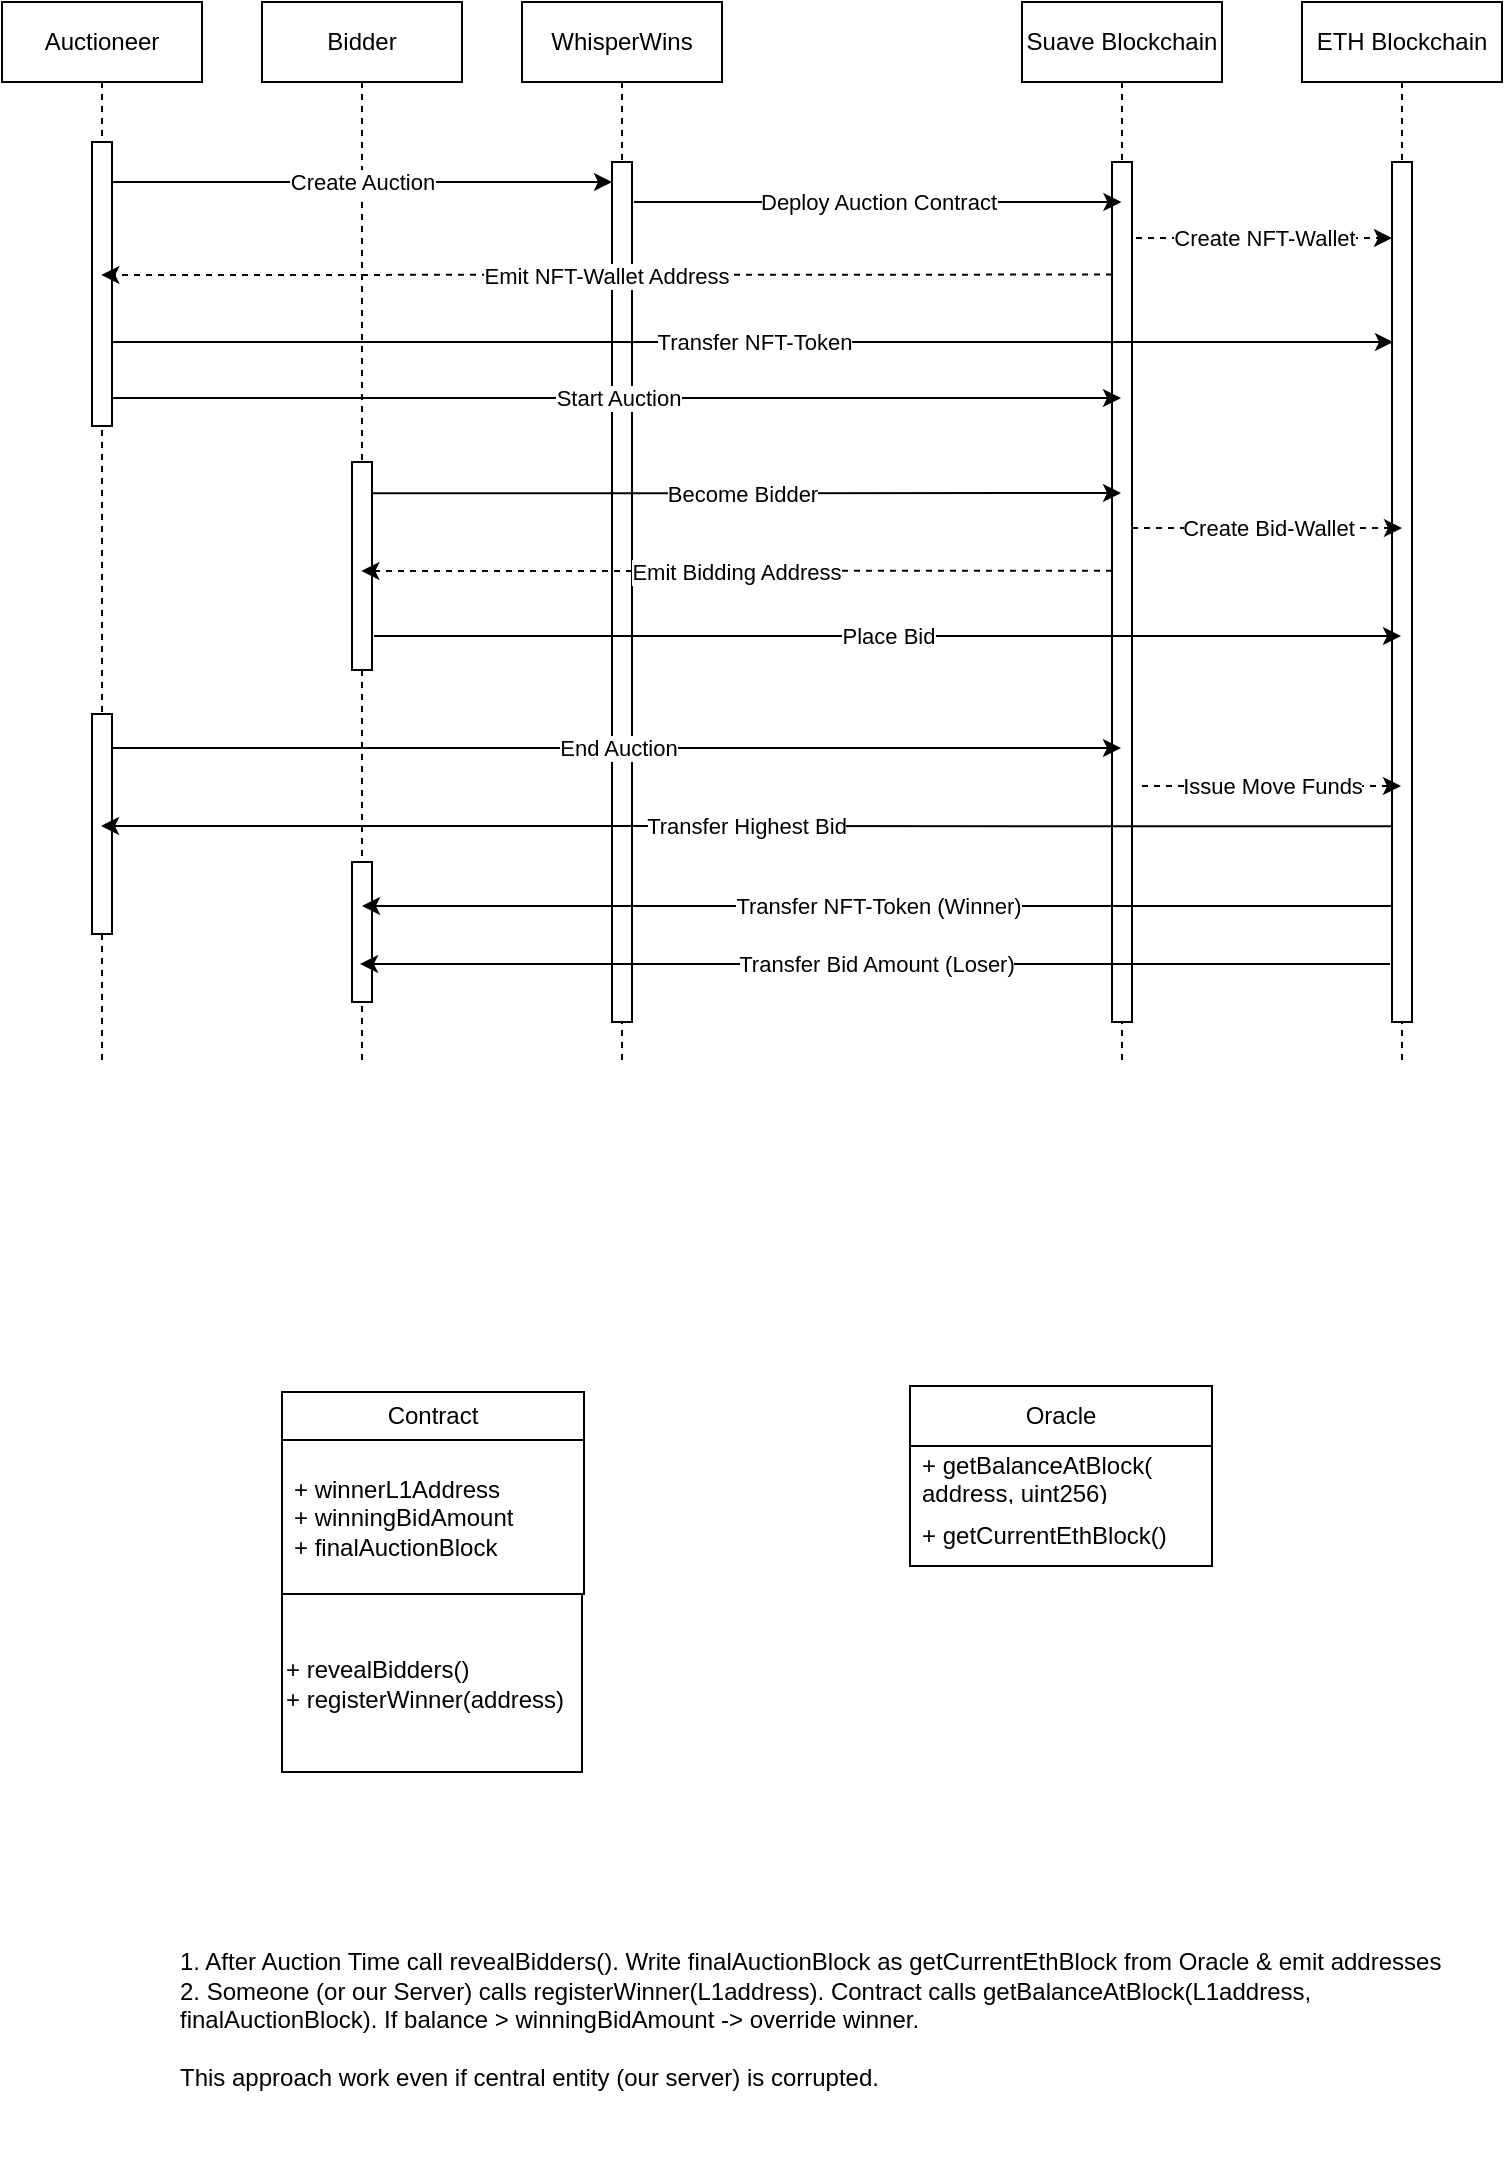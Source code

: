 <mxfile version="26.0.4">
  <diagram name="Page-1" id="QBla1jNeCYpe691J3A3V">
    <mxGraphModel dx="1000" dy="601" grid="0" gridSize="10" guides="1" tooltips="1" connect="1" arrows="1" fold="1" page="1" pageScale="1" pageWidth="827" pageHeight="1169" math="0" shadow="0">
      <root>
        <mxCell id="0" />
        <mxCell id="1" parent="0" />
        <mxCell id="Ie71_PIjbv8RXNOpyUh7-1" value="Auctioneer" style="shape=umlLifeline;perimeter=lifelinePerimeter;whiteSpace=wrap;html=1;container=0;dropTarget=0;collapsible=0;recursiveResize=0;outlineConnect=0;portConstraint=eastwest;newEdgeStyle={&quot;edgeStyle&quot;:&quot;elbowEdgeStyle&quot;,&quot;elbow&quot;:&quot;vertical&quot;,&quot;curved&quot;:0,&quot;rounded&quot;:0};" parent="1" vertex="1">
          <mxGeometry x="40" y="40" width="100" height="530" as="geometry" />
        </mxCell>
        <mxCell id="Ie71_PIjbv8RXNOpyUh7-2" value="" style="html=1;points=[];perimeter=orthogonalPerimeter;outlineConnect=0;targetShapes=umlLifeline;portConstraint=eastwest;newEdgeStyle={&quot;edgeStyle&quot;:&quot;elbowEdgeStyle&quot;,&quot;elbow&quot;:&quot;vertical&quot;,&quot;curved&quot;:0,&quot;rounded&quot;:0};" parent="Ie71_PIjbv8RXNOpyUh7-1" vertex="1">
          <mxGeometry x="45" y="70" width="10" height="142" as="geometry" />
        </mxCell>
        <mxCell id="Ie71_PIjbv8RXNOpyUh7-3" value="" style="html=1;points=[];perimeter=orthogonalPerimeter;outlineConnect=0;targetShapes=umlLifeline;portConstraint=eastwest;newEdgeStyle={&quot;edgeStyle&quot;:&quot;elbowEdgeStyle&quot;,&quot;elbow&quot;:&quot;vertical&quot;,&quot;curved&quot;:0,&quot;rounded&quot;:0};" parent="Ie71_PIjbv8RXNOpyUh7-1" vertex="1">
          <mxGeometry x="45" y="356" width="10" height="110" as="geometry" />
        </mxCell>
        <mxCell id="Ie71_PIjbv8RXNOpyUh7-4" value="WhisperWins" style="shape=umlLifeline;perimeter=lifelinePerimeter;whiteSpace=wrap;html=1;container=0;dropTarget=0;collapsible=0;recursiveResize=0;outlineConnect=0;portConstraint=eastwest;newEdgeStyle={&quot;edgeStyle&quot;:&quot;elbowEdgeStyle&quot;,&quot;elbow&quot;:&quot;vertical&quot;,&quot;curved&quot;:0,&quot;rounded&quot;:0};" parent="1" vertex="1">
          <mxGeometry x="300" y="40" width="100" height="530" as="geometry" />
        </mxCell>
        <mxCell id="Ie71_PIjbv8RXNOpyUh7-5" value="" style="html=1;points=[];perimeter=orthogonalPerimeter;outlineConnect=0;targetShapes=umlLifeline;portConstraint=eastwest;newEdgeStyle={&quot;edgeStyle&quot;:&quot;elbowEdgeStyle&quot;,&quot;elbow&quot;:&quot;vertical&quot;,&quot;curved&quot;:0,&quot;rounded&quot;:0};" parent="Ie71_PIjbv8RXNOpyUh7-4" vertex="1">
          <mxGeometry x="45" y="80" width="10" height="430" as="geometry" />
        </mxCell>
        <mxCell id="Ie71_PIjbv8RXNOpyUh7-6" value="Suave Blockchain" style="shape=umlLifeline;perimeter=lifelinePerimeter;whiteSpace=wrap;html=1;container=0;dropTarget=0;collapsible=0;recursiveResize=0;outlineConnect=0;portConstraint=eastwest;newEdgeStyle={&quot;edgeStyle&quot;:&quot;elbowEdgeStyle&quot;,&quot;elbow&quot;:&quot;vertical&quot;,&quot;curved&quot;:0,&quot;rounded&quot;:0};" parent="1" vertex="1">
          <mxGeometry x="550" y="40" width="100" height="530" as="geometry" />
        </mxCell>
        <mxCell id="Ie71_PIjbv8RXNOpyUh7-7" value="" style="html=1;points=[];perimeter=orthogonalPerimeter;outlineConnect=0;targetShapes=umlLifeline;portConstraint=eastwest;newEdgeStyle={&quot;edgeStyle&quot;:&quot;elbowEdgeStyle&quot;,&quot;elbow&quot;:&quot;vertical&quot;,&quot;curved&quot;:0,&quot;rounded&quot;:0};" parent="Ie71_PIjbv8RXNOpyUh7-6" vertex="1">
          <mxGeometry x="45" y="80" width="10" height="430" as="geometry" />
        </mxCell>
        <mxCell id="Ie71_PIjbv8RXNOpyUh7-8" value="Become Bidder" style="edgeStyle=elbowEdgeStyle;rounded=0;orthogonalLoop=1;jettySize=auto;html=1;elbow=vertical;curved=0;editable=1;movable=1;resizable=1;rotatable=1;deletable=1;locked=0;connectable=1;startArrow=none;startFill=0;" parent="1" target="Ie71_PIjbv8RXNOpyUh7-6" edge="1">
          <mxGeometry relative="1" as="geometry">
            <mxPoint x="220.286" y="285.646" as="sourcePoint" />
            <mxPoint x="350" y="285.646" as="targetPoint" />
          </mxGeometry>
        </mxCell>
        <mxCell id="Ie71_PIjbv8RXNOpyUh7-9" value="Bidder" style="shape=umlLifeline;perimeter=lifelinePerimeter;whiteSpace=wrap;html=1;container=0;dropTarget=0;collapsible=0;recursiveResize=0;outlineConnect=0;portConstraint=eastwest;newEdgeStyle={&quot;edgeStyle&quot;:&quot;elbowEdgeStyle&quot;,&quot;elbow&quot;:&quot;vertical&quot;,&quot;curved&quot;:0,&quot;rounded&quot;:0};" parent="1" vertex="1">
          <mxGeometry x="170" y="40" width="100" height="530" as="geometry" />
        </mxCell>
        <mxCell id="Ie71_PIjbv8RXNOpyUh7-10" value="" style="html=1;points=[];perimeter=orthogonalPerimeter;outlineConnect=0;targetShapes=umlLifeline;portConstraint=eastwest;newEdgeStyle={&quot;edgeStyle&quot;:&quot;elbowEdgeStyle&quot;,&quot;elbow&quot;:&quot;vertical&quot;,&quot;curved&quot;:0,&quot;rounded&quot;:0};" parent="Ie71_PIjbv8RXNOpyUh7-9" vertex="1">
          <mxGeometry x="45" y="230" width="10" height="104" as="geometry" />
        </mxCell>
        <mxCell id="Ie71_PIjbv8RXNOpyUh7-11" value="" style="html=1;points=[];perimeter=orthogonalPerimeter;outlineConnect=0;targetShapes=umlLifeline;portConstraint=eastwest;newEdgeStyle={&quot;edgeStyle&quot;:&quot;elbowEdgeStyle&quot;,&quot;elbow&quot;:&quot;vertical&quot;,&quot;curved&quot;:0,&quot;rounded&quot;:0};" parent="Ie71_PIjbv8RXNOpyUh7-9" vertex="1">
          <mxGeometry x="45" y="430" width="10" height="70" as="geometry" />
        </mxCell>
        <mxCell id="Ie71_PIjbv8RXNOpyUh7-12" value="" style="endArrow=classic;html=1;rounded=0;jumpStyle=arc;" parent="1" edge="1">
          <mxGeometry relative="1" as="geometry">
            <mxPoint x="95" y="130" as="sourcePoint" />
            <mxPoint x="345" y="130" as="targetPoint" />
          </mxGeometry>
        </mxCell>
        <mxCell id="Ie71_PIjbv8RXNOpyUh7-13" value="Create Auction" style="edgeLabel;resizable=0;html=1;;align=center;verticalAlign=middle;" parent="Ie71_PIjbv8RXNOpyUh7-12" connectable="0" vertex="1">
          <mxGeometry relative="1" as="geometry" />
        </mxCell>
        <mxCell id="Ie71_PIjbv8RXNOpyUh7-14" value="" style="endArrow=classic;html=1;rounded=0;" parent="1" edge="1">
          <mxGeometry relative="1" as="geometry">
            <mxPoint x="356" y="140" as="sourcePoint" />
            <mxPoint x="599.71" y="140" as="targetPoint" />
          </mxGeometry>
        </mxCell>
        <mxCell id="Ie71_PIjbv8RXNOpyUh7-15" value="Deploy Auction Contract" style="edgeLabel;resizable=0;html=1;;align=center;verticalAlign=middle;" parent="Ie71_PIjbv8RXNOpyUh7-14" connectable="0" vertex="1">
          <mxGeometry relative="1" as="geometry" />
        </mxCell>
        <mxCell id="Ie71_PIjbv8RXNOpyUh7-17" value="Emit Bidding Address" style="edgeStyle=elbowEdgeStyle;rounded=0;orthogonalLoop=1;jettySize=auto;html=1;elbow=vertical;curved=0;dashed=1;" parent="1" edge="1">
          <mxGeometry relative="1" as="geometry">
            <mxPoint x="595" y="324.356" as="sourcePoint" />
            <mxPoint x="219.667" y="324.333" as="targetPoint" />
          </mxGeometry>
        </mxCell>
        <mxCell id="Ie71_PIjbv8RXNOpyUh7-18" value="ETH Blockchain" style="shape=umlLifeline;perimeter=lifelinePerimeter;whiteSpace=wrap;html=1;container=0;dropTarget=0;collapsible=0;recursiveResize=0;outlineConnect=0;portConstraint=eastwest;newEdgeStyle={&quot;edgeStyle&quot;:&quot;elbowEdgeStyle&quot;,&quot;elbow&quot;:&quot;vertical&quot;,&quot;curved&quot;:0,&quot;rounded&quot;:0};" parent="1" vertex="1">
          <mxGeometry x="690" y="40" width="100" height="530" as="geometry" />
        </mxCell>
        <mxCell id="Ie71_PIjbv8RXNOpyUh7-19" value="" style="html=1;points=[];perimeter=orthogonalPerimeter;outlineConnect=0;targetShapes=umlLifeline;portConstraint=eastwest;newEdgeStyle={&quot;edgeStyle&quot;:&quot;elbowEdgeStyle&quot;,&quot;elbow&quot;:&quot;vertical&quot;,&quot;curved&quot;:0,&quot;rounded&quot;:0};" parent="Ie71_PIjbv8RXNOpyUh7-18" vertex="1">
          <mxGeometry x="45" y="80" width="10" height="430" as="geometry" />
        </mxCell>
        <mxCell id="Ie71_PIjbv8RXNOpyUh7-20" value="&lt;div&gt;End Auction&lt;/div&gt;" style="endArrow=classic;html=1;rounded=0;" parent="1" edge="1">
          <mxGeometry width="50" height="50" relative="1" as="geometry">
            <mxPoint x="95" y="413" as="sourcePoint" />
            <mxPoint x="599.5" y="413" as="targetPoint" />
          </mxGeometry>
        </mxCell>
        <mxCell id="Ie71_PIjbv8RXNOpyUh7-21" value="" style="endArrow=classic;html=1;rounded=0;dashed=1;" parent="1" edge="1">
          <mxGeometry relative="1" as="geometry">
            <mxPoint x="607" y="158" as="sourcePoint" />
            <mxPoint x="735" y="158.04" as="targetPoint" />
          </mxGeometry>
        </mxCell>
        <mxCell id="Ie71_PIjbv8RXNOpyUh7-22" value="&lt;div&gt;Create NFT-Wallet&lt;/div&gt;" style="edgeLabel;resizable=0;html=1;;align=center;verticalAlign=middle;" parent="Ie71_PIjbv8RXNOpyUh7-21" connectable="0" vertex="1">
          <mxGeometry relative="1" as="geometry">
            <mxPoint as="offset" />
          </mxGeometry>
        </mxCell>
        <mxCell id="Ie71_PIjbv8RXNOpyUh7-23" value="" style="endArrow=classic;html=1;rounded=0;jumpStyle=arc;" parent="1" source="Ie71_PIjbv8RXNOpyUh7-2" edge="1">
          <mxGeometry relative="1" as="geometry">
            <mxPoint x="98" y="210" as="sourcePoint" />
            <mxPoint x="735.5" y="210" as="targetPoint" />
          </mxGeometry>
        </mxCell>
        <mxCell id="Ie71_PIjbv8RXNOpyUh7-24" value="&lt;div&gt;Transfer NFT-Token&lt;/div&gt;" style="edgeLabel;resizable=0;html=1;;align=center;verticalAlign=middle;" parent="Ie71_PIjbv8RXNOpyUh7-23" connectable="0" vertex="1">
          <mxGeometry relative="1" as="geometry" />
        </mxCell>
        <mxCell id="Ie71_PIjbv8RXNOpyUh7-25" value="&lt;div&gt;Create Bid-Wallet&lt;/div&gt;" style="endArrow=classic;html=1;rounded=0;exitX=0.5;exitY=0.091;exitDx=0;exitDy=0;exitPerimeter=0;dashed=1;" parent="1" edge="1">
          <mxGeometry relative="1" as="geometry">
            <mxPoint x="605" y="303" as="sourcePoint" />
            <mxPoint x="740" y="303" as="targetPoint" />
          </mxGeometry>
        </mxCell>
        <mxCell id="Ie71_PIjbv8RXNOpyUh7-27" value="Emit NFT-Wallet Address" style="edgeStyle=elbowEdgeStyle;rounded=0;orthogonalLoop=1;jettySize=auto;html=1;elbow=vertical;curved=0;dashed=1;" parent="1" edge="1">
          <mxGeometry relative="1" as="geometry">
            <mxPoint x="595" y="176.286" as="sourcePoint" />
            <mxPoint x="89.667" y="176.333" as="targetPoint" />
          </mxGeometry>
        </mxCell>
        <mxCell id="Ie71_PIjbv8RXNOpyUh7-28" value="&lt;div&gt;Place Bid&lt;/div&gt;" style="edgeStyle=elbowEdgeStyle;rounded=0;orthogonalLoop=1;jettySize=auto;html=1;elbow=vertical;curved=0;editable=1;movable=1;resizable=1;rotatable=1;deletable=1;locked=0;connectable=1;startArrow=none;startFill=0;" parent="1" edge="1">
          <mxGeometry relative="1" as="geometry">
            <mxPoint x="226" y="357" as="sourcePoint" />
            <mxPoint x="739.5" y="357" as="targetPoint" />
          </mxGeometry>
        </mxCell>
        <mxCell id="Ie71_PIjbv8RXNOpyUh7-30" value="Issue Move Funds" style="edgeStyle=orthogonalEdgeStyle;rounded=0;orthogonalLoop=1;jettySize=auto;html=1;dashed=1;" parent="1" edge="1">
          <mxGeometry relative="1" as="geometry">
            <mxPoint x="610" y="432" as="sourcePoint" />
            <mxPoint x="739.5" y="432" as="targetPoint" />
            <Array as="points" />
          </mxGeometry>
        </mxCell>
        <mxCell id="Ie71_PIjbv8RXNOpyUh7-31" value="Transfer Highest Bid" style="edgeStyle=elbowEdgeStyle;rounded=0;orthogonalLoop=1;jettySize=auto;html=1;elbow=vertical;curved=0;" parent="1" edge="1">
          <mxGeometry relative="1" as="geometry">
            <mxPoint x="735.33" y="452.116" as="sourcePoint" />
            <mxPoint x="89.5" y="452" as="targetPoint" />
          </mxGeometry>
        </mxCell>
        <mxCell id="Ie71_PIjbv8RXNOpyUh7-32" value="Transfer NFT-Token (Winner)" style="edgeStyle=elbowEdgeStyle;rounded=0;orthogonalLoop=1;jettySize=auto;html=1;elbow=vertical;curved=0;" parent="1" edge="1">
          <mxGeometry relative="1" as="geometry">
            <mxPoint x="735" y="492" as="sourcePoint" />
            <mxPoint x="220" y="492" as="targetPoint" />
          </mxGeometry>
        </mxCell>
        <mxCell id="Ie71_PIjbv8RXNOpyUh7-33" value="Transfer Bid Amount (Loser)" style="edgeStyle=elbowEdgeStyle;rounded=0;orthogonalLoop=1;jettySize=auto;html=1;elbow=vertical;curved=0;" parent="1" edge="1">
          <mxGeometry relative="1" as="geometry">
            <mxPoint x="734" y="521" as="sourcePoint" />
            <mxPoint x="219" y="521" as="targetPoint" />
          </mxGeometry>
        </mxCell>
        <mxCell id="Ie71_PIjbv8RXNOpyUh7-35" value="" style="endArrow=classic;html=1;rounded=0;jumpStyle=arc;" parent="1" target="Ie71_PIjbv8RXNOpyUh7-6" edge="1">
          <mxGeometry relative="1" as="geometry">
            <mxPoint x="95" y="238" as="sourcePoint" />
            <mxPoint x="349" y="238" as="targetPoint" />
          </mxGeometry>
        </mxCell>
        <mxCell id="Ie71_PIjbv8RXNOpyUh7-36" value="Start Auction" style="edgeLabel;resizable=0;html=1;;align=center;verticalAlign=middle;" parent="Ie71_PIjbv8RXNOpyUh7-35" connectable="0" vertex="1">
          <mxGeometry relative="1" as="geometry" />
        </mxCell>
        <mxCell id="2ZCnwOG5n6uYkjbwpEYE-9" value="Contract" style="swimlane;fontStyle=0;childLayout=stackLayout;horizontal=1;startSize=24;horizontalStack=0;resizeParent=1;resizeParentMax=0;resizeLast=0;collapsible=1;marginBottom=0;whiteSpace=wrap;html=1;" vertex="1" parent="1">
          <mxGeometry x="180" y="735" width="151" height="101" as="geometry" />
        </mxCell>
        <mxCell id="2ZCnwOG5n6uYkjbwpEYE-10" value="+ winnerL1Address&lt;div&gt;+ winningBidAmount&lt;/div&gt;&lt;div&gt;+ finalAuctionBlock&lt;/div&gt;" style="text;strokeColor=none;fillColor=none;align=left;verticalAlign=middle;spacingLeft=4;spacingRight=4;overflow=hidden;points=[[0,0.5],[1,0.5]];portConstraint=eastwest;rotatable=0;whiteSpace=wrap;html=1;" vertex="1" parent="2ZCnwOG5n6uYkjbwpEYE-9">
          <mxGeometry y="24" width="151" height="77" as="geometry" />
        </mxCell>
        <mxCell id="2ZCnwOG5n6uYkjbwpEYE-13" value="Oracle" style="swimlane;fontStyle=0;childLayout=stackLayout;horizontal=1;startSize=30;horizontalStack=0;resizeParent=1;resizeParentMax=0;resizeLast=0;collapsible=1;marginBottom=0;whiteSpace=wrap;html=1;" vertex="1" parent="1">
          <mxGeometry x="494" y="732" width="151" height="90" as="geometry" />
        </mxCell>
        <mxCell id="2ZCnwOG5n6uYkjbwpEYE-14" value="+ getBalanceAtBlock( address, uint256)" style="text;strokeColor=none;fillColor=none;align=left;verticalAlign=middle;spacingLeft=4;spacingRight=4;overflow=hidden;points=[[0,0.5],[1,0.5]];portConstraint=eastwest;rotatable=0;whiteSpace=wrap;html=1;" vertex="1" parent="2ZCnwOG5n6uYkjbwpEYE-13">
          <mxGeometry y="30" width="151" height="30" as="geometry" />
        </mxCell>
        <mxCell id="2ZCnwOG5n6uYkjbwpEYE-15" value="+ getCurrentEthBlock()" style="text;strokeColor=none;fillColor=none;align=left;verticalAlign=middle;spacingLeft=4;spacingRight=4;overflow=hidden;points=[[0,0.5],[1,0.5]];portConstraint=eastwest;rotatable=0;whiteSpace=wrap;html=1;" vertex="1" parent="2ZCnwOG5n6uYkjbwpEYE-13">
          <mxGeometry y="60" width="151" height="30" as="geometry" />
        </mxCell>
        <mxCell id="2ZCnwOG5n6uYkjbwpEYE-18" value="+ revealBidders()&lt;div&gt;+ registerWinner(address)&lt;/div&gt;" style="rounded=0;whiteSpace=wrap;html=1;align=left;" vertex="1" parent="1">
          <mxGeometry x="180" y="836" width="150" height="89" as="geometry" />
        </mxCell>
        <mxCell id="2ZCnwOG5n6uYkjbwpEYE-19" value="1. After Auction Time call revealBidders(). Write finalAuctionBlock as getCurrentEthBlock from Oracle &amp;amp; emit addresses&lt;div&gt;2. Someone (or our Server) calls registerWinner(L1address). Contract calls getBalanceAtBlock(L1address, finalAuctionBlock). If balance &amp;gt; winningBidAmount -&amp;gt; override winner.&amp;nbsp;&lt;/div&gt;&lt;div&gt;&lt;br&gt;&lt;/div&gt;&lt;div&gt;This approach work even if central entity (our server) is corrupted.&lt;/div&gt;&lt;div&gt;&lt;br&gt;&lt;/div&gt;" style="text;html=1;align=left;verticalAlign=middle;whiteSpace=wrap;rounded=0;" vertex="1" parent="1">
          <mxGeometry x="127" y="981" width="658" height="149" as="geometry" />
        </mxCell>
      </root>
    </mxGraphModel>
  </diagram>
</mxfile>
